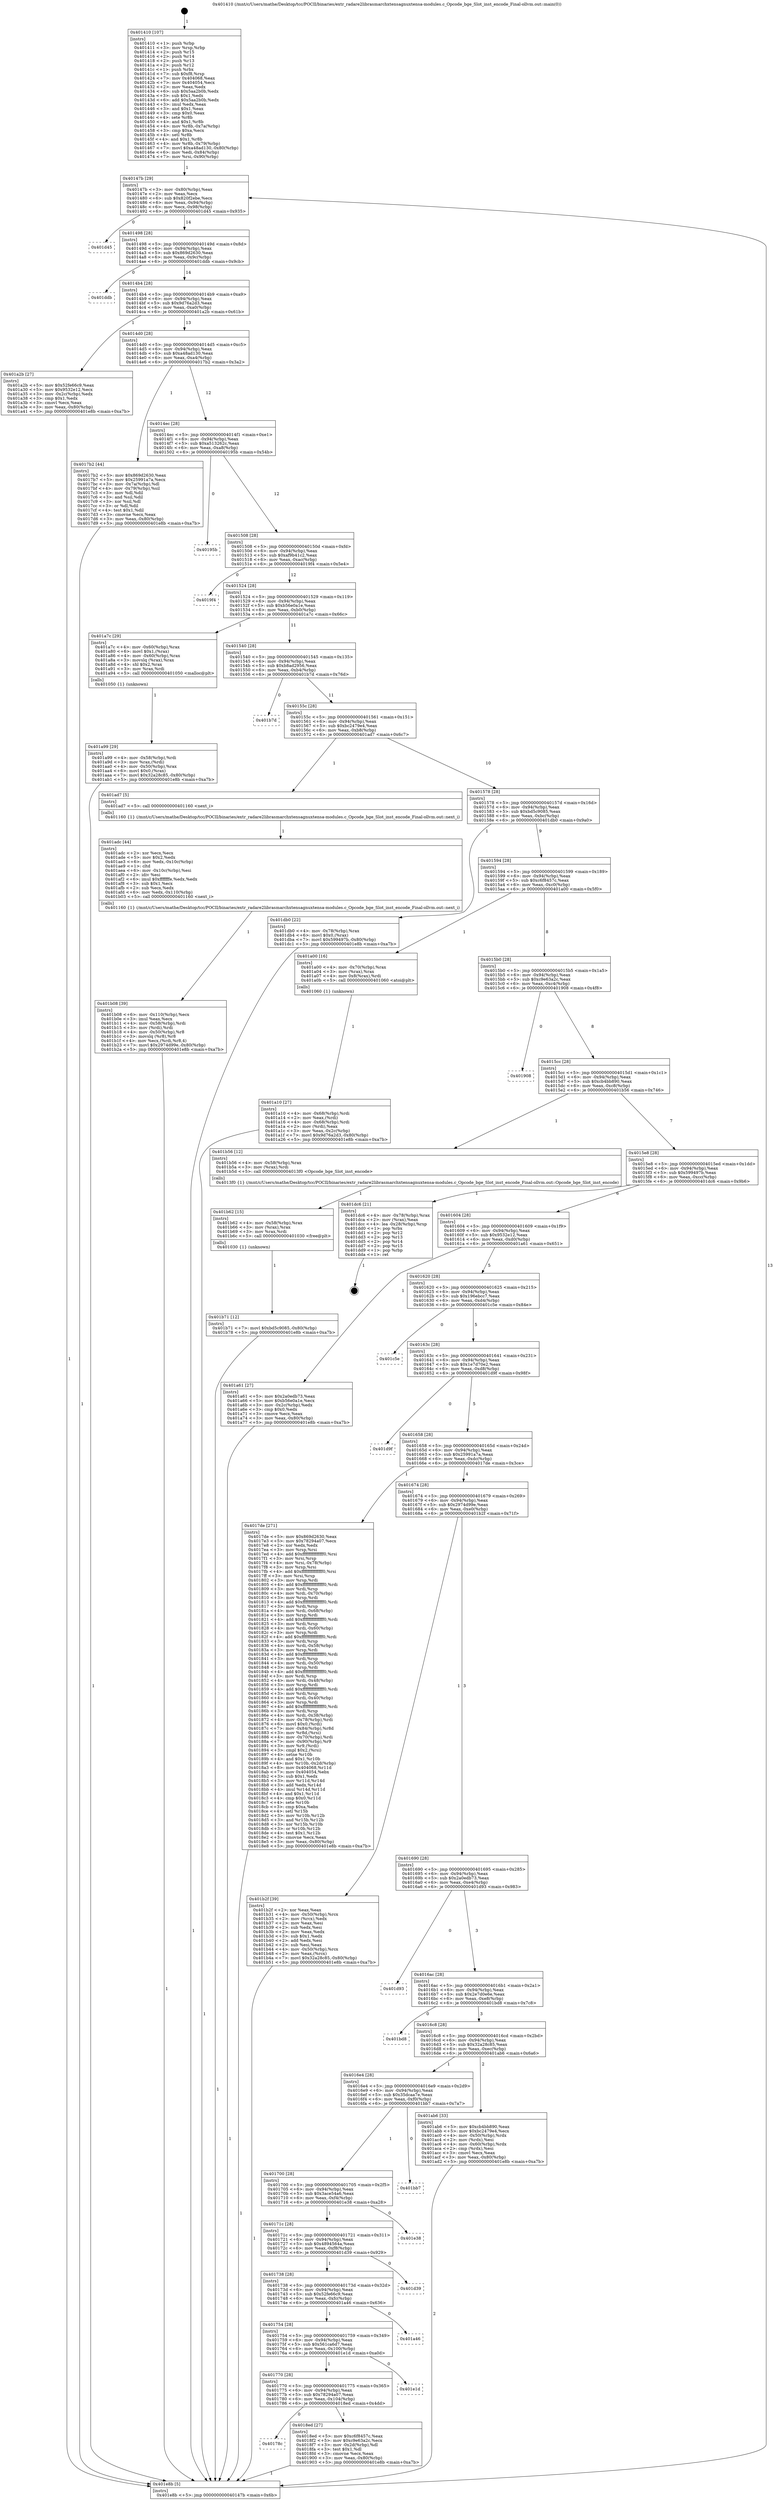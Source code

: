 digraph "0x401410" {
  label = "0x401410 (/mnt/c/Users/mathe/Desktop/tcc/POCII/binaries/extr_radare2librasmarchxtensagnuxtensa-modules.c_Opcode_bge_Slot_inst_encode_Final-ollvm.out::main(0))"
  labelloc = "t"
  node[shape=record]

  Entry [label="",width=0.3,height=0.3,shape=circle,fillcolor=black,style=filled]
  "0x40147b" [label="{
     0x40147b [29]\l
     | [instrs]\l
     &nbsp;&nbsp;0x40147b \<+3\>: mov -0x80(%rbp),%eax\l
     &nbsp;&nbsp;0x40147e \<+2\>: mov %eax,%ecx\l
     &nbsp;&nbsp;0x401480 \<+6\>: sub $0x820f2ebe,%ecx\l
     &nbsp;&nbsp;0x401486 \<+6\>: mov %eax,-0x94(%rbp)\l
     &nbsp;&nbsp;0x40148c \<+6\>: mov %ecx,-0x98(%rbp)\l
     &nbsp;&nbsp;0x401492 \<+6\>: je 0000000000401d45 \<main+0x935\>\l
  }"]
  "0x401d45" [label="{
     0x401d45\l
  }", style=dashed]
  "0x401498" [label="{
     0x401498 [28]\l
     | [instrs]\l
     &nbsp;&nbsp;0x401498 \<+5\>: jmp 000000000040149d \<main+0x8d\>\l
     &nbsp;&nbsp;0x40149d \<+6\>: mov -0x94(%rbp),%eax\l
     &nbsp;&nbsp;0x4014a3 \<+5\>: sub $0x869d2630,%eax\l
     &nbsp;&nbsp;0x4014a8 \<+6\>: mov %eax,-0x9c(%rbp)\l
     &nbsp;&nbsp;0x4014ae \<+6\>: je 0000000000401ddb \<main+0x9cb\>\l
  }"]
  Exit [label="",width=0.3,height=0.3,shape=circle,fillcolor=black,style=filled,peripheries=2]
  "0x401ddb" [label="{
     0x401ddb\l
  }", style=dashed]
  "0x4014b4" [label="{
     0x4014b4 [28]\l
     | [instrs]\l
     &nbsp;&nbsp;0x4014b4 \<+5\>: jmp 00000000004014b9 \<main+0xa9\>\l
     &nbsp;&nbsp;0x4014b9 \<+6\>: mov -0x94(%rbp),%eax\l
     &nbsp;&nbsp;0x4014bf \<+5\>: sub $0x9d76a2d3,%eax\l
     &nbsp;&nbsp;0x4014c4 \<+6\>: mov %eax,-0xa0(%rbp)\l
     &nbsp;&nbsp;0x4014ca \<+6\>: je 0000000000401a2b \<main+0x61b\>\l
  }"]
  "0x401b71" [label="{
     0x401b71 [12]\l
     | [instrs]\l
     &nbsp;&nbsp;0x401b71 \<+7\>: movl $0xbd5c9085,-0x80(%rbp)\l
     &nbsp;&nbsp;0x401b78 \<+5\>: jmp 0000000000401e8b \<main+0xa7b\>\l
  }"]
  "0x401a2b" [label="{
     0x401a2b [27]\l
     | [instrs]\l
     &nbsp;&nbsp;0x401a2b \<+5\>: mov $0x52fe66c9,%eax\l
     &nbsp;&nbsp;0x401a30 \<+5\>: mov $0x9532e12,%ecx\l
     &nbsp;&nbsp;0x401a35 \<+3\>: mov -0x2c(%rbp),%edx\l
     &nbsp;&nbsp;0x401a38 \<+3\>: cmp $0x1,%edx\l
     &nbsp;&nbsp;0x401a3b \<+3\>: cmovl %ecx,%eax\l
     &nbsp;&nbsp;0x401a3e \<+3\>: mov %eax,-0x80(%rbp)\l
     &nbsp;&nbsp;0x401a41 \<+5\>: jmp 0000000000401e8b \<main+0xa7b\>\l
  }"]
  "0x4014d0" [label="{
     0x4014d0 [28]\l
     | [instrs]\l
     &nbsp;&nbsp;0x4014d0 \<+5\>: jmp 00000000004014d5 \<main+0xc5\>\l
     &nbsp;&nbsp;0x4014d5 \<+6\>: mov -0x94(%rbp),%eax\l
     &nbsp;&nbsp;0x4014db \<+5\>: sub $0xa48ad130,%eax\l
     &nbsp;&nbsp;0x4014e0 \<+6\>: mov %eax,-0xa4(%rbp)\l
     &nbsp;&nbsp;0x4014e6 \<+6\>: je 00000000004017b2 \<main+0x3a2\>\l
  }"]
  "0x401b62" [label="{
     0x401b62 [15]\l
     | [instrs]\l
     &nbsp;&nbsp;0x401b62 \<+4\>: mov -0x58(%rbp),%rax\l
     &nbsp;&nbsp;0x401b66 \<+3\>: mov (%rax),%rax\l
     &nbsp;&nbsp;0x401b69 \<+3\>: mov %rax,%rdi\l
     &nbsp;&nbsp;0x401b6c \<+5\>: call 0000000000401030 \<free@plt\>\l
     | [calls]\l
     &nbsp;&nbsp;0x401030 \{1\} (unknown)\l
  }"]
  "0x4017b2" [label="{
     0x4017b2 [44]\l
     | [instrs]\l
     &nbsp;&nbsp;0x4017b2 \<+5\>: mov $0x869d2630,%eax\l
     &nbsp;&nbsp;0x4017b7 \<+5\>: mov $0x25991a7a,%ecx\l
     &nbsp;&nbsp;0x4017bc \<+3\>: mov -0x7a(%rbp),%dl\l
     &nbsp;&nbsp;0x4017bf \<+4\>: mov -0x79(%rbp),%sil\l
     &nbsp;&nbsp;0x4017c3 \<+3\>: mov %dl,%dil\l
     &nbsp;&nbsp;0x4017c6 \<+3\>: and %sil,%dil\l
     &nbsp;&nbsp;0x4017c9 \<+3\>: xor %sil,%dl\l
     &nbsp;&nbsp;0x4017cc \<+3\>: or %dl,%dil\l
     &nbsp;&nbsp;0x4017cf \<+4\>: test $0x1,%dil\l
     &nbsp;&nbsp;0x4017d3 \<+3\>: cmovne %ecx,%eax\l
     &nbsp;&nbsp;0x4017d6 \<+3\>: mov %eax,-0x80(%rbp)\l
     &nbsp;&nbsp;0x4017d9 \<+5\>: jmp 0000000000401e8b \<main+0xa7b\>\l
  }"]
  "0x4014ec" [label="{
     0x4014ec [28]\l
     | [instrs]\l
     &nbsp;&nbsp;0x4014ec \<+5\>: jmp 00000000004014f1 \<main+0xe1\>\l
     &nbsp;&nbsp;0x4014f1 \<+6\>: mov -0x94(%rbp),%eax\l
     &nbsp;&nbsp;0x4014f7 \<+5\>: sub $0xa513262c,%eax\l
     &nbsp;&nbsp;0x4014fc \<+6\>: mov %eax,-0xa8(%rbp)\l
     &nbsp;&nbsp;0x401502 \<+6\>: je 000000000040195b \<main+0x54b\>\l
  }"]
  "0x401e8b" [label="{
     0x401e8b [5]\l
     | [instrs]\l
     &nbsp;&nbsp;0x401e8b \<+5\>: jmp 000000000040147b \<main+0x6b\>\l
  }"]
  "0x401410" [label="{
     0x401410 [107]\l
     | [instrs]\l
     &nbsp;&nbsp;0x401410 \<+1\>: push %rbp\l
     &nbsp;&nbsp;0x401411 \<+3\>: mov %rsp,%rbp\l
     &nbsp;&nbsp;0x401414 \<+2\>: push %r15\l
     &nbsp;&nbsp;0x401416 \<+2\>: push %r14\l
     &nbsp;&nbsp;0x401418 \<+2\>: push %r13\l
     &nbsp;&nbsp;0x40141a \<+2\>: push %r12\l
     &nbsp;&nbsp;0x40141c \<+1\>: push %rbx\l
     &nbsp;&nbsp;0x40141d \<+7\>: sub $0xf8,%rsp\l
     &nbsp;&nbsp;0x401424 \<+7\>: mov 0x404068,%eax\l
     &nbsp;&nbsp;0x40142b \<+7\>: mov 0x404054,%ecx\l
     &nbsp;&nbsp;0x401432 \<+2\>: mov %eax,%edx\l
     &nbsp;&nbsp;0x401434 \<+6\>: sub $0x5aa2b0b,%edx\l
     &nbsp;&nbsp;0x40143a \<+3\>: sub $0x1,%edx\l
     &nbsp;&nbsp;0x40143d \<+6\>: add $0x5aa2b0b,%edx\l
     &nbsp;&nbsp;0x401443 \<+3\>: imul %edx,%eax\l
     &nbsp;&nbsp;0x401446 \<+3\>: and $0x1,%eax\l
     &nbsp;&nbsp;0x401449 \<+3\>: cmp $0x0,%eax\l
     &nbsp;&nbsp;0x40144c \<+4\>: sete %r8b\l
     &nbsp;&nbsp;0x401450 \<+4\>: and $0x1,%r8b\l
     &nbsp;&nbsp;0x401454 \<+4\>: mov %r8b,-0x7a(%rbp)\l
     &nbsp;&nbsp;0x401458 \<+3\>: cmp $0xa,%ecx\l
     &nbsp;&nbsp;0x40145b \<+4\>: setl %r8b\l
     &nbsp;&nbsp;0x40145f \<+4\>: and $0x1,%r8b\l
     &nbsp;&nbsp;0x401463 \<+4\>: mov %r8b,-0x79(%rbp)\l
     &nbsp;&nbsp;0x401467 \<+7\>: movl $0xa48ad130,-0x80(%rbp)\l
     &nbsp;&nbsp;0x40146e \<+6\>: mov %edi,-0x84(%rbp)\l
     &nbsp;&nbsp;0x401474 \<+7\>: mov %rsi,-0x90(%rbp)\l
  }"]
  "0x401b08" [label="{
     0x401b08 [39]\l
     | [instrs]\l
     &nbsp;&nbsp;0x401b08 \<+6\>: mov -0x110(%rbp),%ecx\l
     &nbsp;&nbsp;0x401b0e \<+3\>: imul %eax,%ecx\l
     &nbsp;&nbsp;0x401b11 \<+4\>: mov -0x58(%rbp),%rdi\l
     &nbsp;&nbsp;0x401b15 \<+3\>: mov (%rdi),%rdi\l
     &nbsp;&nbsp;0x401b18 \<+4\>: mov -0x50(%rbp),%r8\l
     &nbsp;&nbsp;0x401b1c \<+3\>: movslq (%r8),%r8\l
     &nbsp;&nbsp;0x401b1f \<+4\>: mov %ecx,(%rdi,%r8,4)\l
     &nbsp;&nbsp;0x401b23 \<+7\>: movl $0x2974d99e,-0x80(%rbp)\l
     &nbsp;&nbsp;0x401b2a \<+5\>: jmp 0000000000401e8b \<main+0xa7b\>\l
  }"]
  "0x40195b" [label="{
     0x40195b\l
  }", style=dashed]
  "0x401508" [label="{
     0x401508 [28]\l
     | [instrs]\l
     &nbsp;&nbsp;0x401508 \<+5\>: jmp 000000000040150d \<main+0xfd\>\l
     &nbsp;&nbsp;0x40150d \<+6\>: mov -0x94(%rbp),%eax\l
     &nbsp;&nbsp;0x401513 \<+5\>: sub $0xaf9b41c2,%eax\l
     &nbsp;&nbsp;0x401518 \<+6\>: mov %eax,-0xac(%rbp)\l
     &nbsp;&nbsp;0x40151e \<+6\>: je 00000000004019f4 \<main+0x5e4\>\l
  }"]
  "0x401adc" [label="{
     0x401adc [44]\l
     | [instrs]\l
     &nbsp;&nbsp;0x401adc \<+2\>: xor %ecx,%ecx\l
     &nbsp;&nbsp;0x401ade \<+5\>: mov $0x2,%edx\l
     &nbsp;&nbsp;0x401ae3 \<+6\>: mov %edx,-0x10c(%rbp)\l
     &nbsp;&nbsp;0x401ae9 \<+1\>: cltd\l
     &nbsp;&nbsp;0x401aea \<+6\>: mov -0x10c(%rbp),%esi\l
     &nbsp;&nbsp;0x401af0 \<+2\>: idiv %esi\l
     &nbsp;&nbsp;0x401af2 \<+6\>: imul $0xfffffffe,%edx,%edx\l
     &nbsp;&nbsp;0x401af8 \<+3\>: sub $0x1,%ecx\l
     &nbsp;&nbsp;0x401afb \<+2\>: sub %ecx,%edx\l
     &nbsp;&nbsp;0x401afd \<+6\>: mov %edx,-0x110(%rbp)\l
     &nbsp;&nbsp;0x401b03 \<+5\>: call 0000000000401160 \<next_i\>\l
     | [calls]\l
     &nbsp;&nbsp;0x401160 \{1\} (/mnt/c/Users/mathe/Desktop/tcc/POCII/binaries/extr_radare2librasmarchxtensagnuxtensa-modules.c_Opcode_bge_Slot_inst_encode_Final-ollvm.out::next_i)\l
  }"]
  "0x4019f4" [label="{
     0x4019f4\l
  }", style=dashed]
  "0x401524" [label="{
     0x401524 [28]\l
     | [instrs]\l
     &nbsp;&nbsp;0x401524 \<+5\>: jmp 0000000000401529 \<main+0x119\>\l
     &nbsp;&nbsp;0x401529 \<+6\>: mov -0x94(%rbp),%eax\l
     &nbsp;&nbsp;0x40152f \<+5\>: sub $0xb56e0a1e,%eax\l
     &nbsp;&nbsp;0x401534 \<+6\>: mov %eax,-0xb0(%rbp)\l
     &nbsp;&nbsp;0x40153a \<+6\>: je 0000000000401a7c \<main+0x66c\>\l
  }"]
  "0x401a99" [label="{
     0x401a99 [29]\l
     | [instrs]\l
     &nbsp;&nbsp;0x401a99 \<+4\>: mov -0x58(%rbp),%rdi\l
     &nbsp;&nbsp;0x401a9d \<+3\>: mov %rax,(%rdi)\l
     &nbsp;&nbsp;0x401aa0 \<+4\>: mov -0x50(%rbp),%rax\l
     &nbsp;&nbsp;0x401aa4 \<+6\>: movl $0x0,(%rax)\l
     &nbsp;&nbsp;0x401aaa \<+7\>: movl $0x32a28c85,-0x80(%rbp)\l
     &nbsp;&nbsp;0x401ab1 \<+5\>: jmp 0000000000401e8b \<main+0xa7b\>\l
  }"]
  "0x401a7c" [label="{
     0x401a7c [29]\l
     | [instrs]\l
     &nbsp;&nbsp;0x401a7c \<+4\>: mov -0x60(%rbp),%rax\l
     &nbsp;&nbsp;0x401a80 \<+6\>: movl $0x1,(%rax)\l
     &nbsp;&nbsp;0x401a86 \<+4\>: mov -0x60(%rbp),%rax\l
     &nbsp;&nbsp;0x401a8a \<+3\>: movslq (%rax),%rax\l
     &nbsp;&nbsp;0x401a8d \<+4\>: shl $0x2,%rax\l
     &nbsp;&nbsp;0x401a91 \<+3\>: mov %rax,%rdi\l
     &nbsp;&nbsp;0x401a94 \<+5\>: call 0000000000401050 \<malloc@plt\>\l
     | [calls]\l
     &nbsp;&nbsp;0x401050 \{1\} (unknown)\l
  }"]
  "0x401540" [label="{
     0x401540 [28]\l
     | [instrs]\l
     &nbsp;&nbsp;0x401540 \<+5\>: jmp 0000000000401545 \<main+0x135\>\l
     &nbsp;&nbsp;0x401545 \<+6\>: mov -0x94(%rbp),%eax\l
     &nbsp;&nbsp;0x40154b \<+5\>: sub $0xb8ad2956,%eax\l
     &nbsp;&nbsp;0x401550 \<+6\>: mov %eax,-0xb4(%rbp)\l
     &nbsp;&nbsp;0x401556 \<+6\>: je 0000000000401b7d \<main+0x76d\>\l
  }"]
  "0x401a10" [label="{
     0x401a10 [27]\l
     | [instrs]\l
     &nbsp;&nbsp;0x401a10 \<+4\>: mov -0x68(%rbp),%rdi\l
     &nbsp;&nbsp;0x401a14 \<+2\>: mov %eax,(%rdi)\l
     &nbsp;&nbsp;0x401a16 \<+4\>: mov -0x68(%rbp),%rdi\l
     &nbsp;&nbsp;0x401a1a \<+2\>: mov (%rdi),%eax\l
     &nbsp;&nbsp;0x401a1c \<+3\>: mov %eax,-0x2c(%rbp)\l
     &nbsp;&nbsp;0x401a1f \<+7\>: movl $0x9d76a2d3,-0x80(%rbp)\l
     &nbsp;&nbsp;0x401a26 \<+5\>: jmp 0000000000401e8b \<main+0xa7b\>\l
  }"]
  "0x401b7d" [label="{
     0x401b7d\l
  }", style=dashed]
  "0x40155c" [label="{
     0x40155c [28]\l
     | [instrs]\l
     &nbsp;&nbsp;0x40155c \<+5\>: jmp 0000000000401561 \<main+0x151\>\l
     &nbsp;&nbsp;0x401561 \<+6\>: mov -0x94(%rbp),%eax\l
     &nbsp;&nbsp;0x401567 \<+5\>: sub $0xbc2479e4,%eax\l
     &nbsp;&nbsp;0x40156c \<+6\>: mov %eax,-0xb8(%rbp)\l
     &nbsp;&nbsp;0x401572 \<+6\>: je 0000000000401ad7 \<main+0x6c7\>\l
  }"]
  "0x40178c" [label="{
     0x40178c\l
  }", style=dashed]
  "0x401ad7" [label="{
     0x401ad7 [5]\l
     | [instrs]\l
     &nbsp;&nbsp;0x401ad7 \<+5\>: call 0000000000401160 \<next_i\>\l
     | [calls]\l
     &nbsp;&nbsp;0x401160 \{1\} (/mnt/c/Users/mathe/Desktop/tcc/POCII/binaries/extr_radare2librasmarchxtensagnuxtensa-modules.c_Opcode_bge_Slot_inst_encode_Final-ollvm.out::next_i)\l
  }"]
  "0x401578" [label="{
     0x401578 [28]\l
     | [instrs]\l
     &nbsp;&nbsp;0x401578 \<+5\>: jmp 000000000040157d \<main+0x16d\>\l
     &nbsp;&nbsp;0x40157d \<+6\>: mov -0x94(%rbp),%eax\l
     &nbsp;&nbsp;0x401583 \<+5\>: sub $0xbd5c9085,%eax\l
     &nbsp;&nbsp;0x401588 \<+6\>: mov %eax,-0xbc(%rbp)\l
     &nbsp;&nbsp;0x40158e \<+6\>: je 0000000000401db0 \<main+0x9a0\>\l
  }"]
  "0x4018ed" [label="{
     0x4018ed [27]\l
     | [instrs]\l
     &nbsp;&nbsp;0x4018ed \<+5\>: mov $0xc6f8457c,%eax\l
     &nbsp;&nbsp;0x4018f2 \<+5\>: mov $0xc9e63a2c,%ecx\l
     &nbsp;&nbsp;0x4018f7 \<+3\>: mov -0x2d(%rbp),%dl\l
     &nbsp;&nbsp;0x4018fa \<+3\>: test $0x1,%dl\l
     &nbsp;&nbsp;0x4018fd \<+3\>: cmovne %ecx,%eax\l
     &nbsp;&nbsp;0x401900 \<+3\>: mov %eax,-0x80(%rbp)\l
     &nbsp;&nbsp;0x401903 \<+5\>: jmp 0000000000401e8b \<main+0xa7b\>\l
  }"]
  "0x401db0" [label="{
     0x401db0 [22]\l
     | [instrs]\l
     &nbsp;&nbsp;0x401db0 \<+4\>: mov -0x78(%rbp),%rax\l
     &nbsp;&nbsp;0x401db4 \<+6\>: movl $0x0,(%rax)\l
     &nbsp;&nbsp;0x401dba \<+7\>: movl $0x599497b,-0x80(%rbp)\l
     &nbsp;&nbsp;0x401dc1 \<+5\>: jmp 0000000000401e8b \<main+0xa7b\>\l
  }"]
  "0x401594" [label="{
     0x401594 [28]\l
     | [instrs]\l
     &nbsp;&nbsp;0x401594 \<+5\>: jmp 0000000000401599 \<main+0x189\>\l
     &nbsp;&nbsp;0x401599 \<+6\>: mov -0x94(%rbp),%eax\l
     &nbsp;&nbsp;0x40159f \<+5\>: sub $0xc6f8457c,%eax\l
     &nbsp;&nbsp;0x4015a4 \<+6\>: mov %eax,-0xc0(%rbp)\l
     &nbsp;&nbsp;0x4015aa \<+6\>: je 0000000000401a00 \<main+0x5f0\>\l
  }"]
  "0x401770" [label="{
     0x401770 [28]\l
     | [instrs]\l
     &nbsp;&nbsp;0x401770 \<+5\>: jmp 0000000000401775 \<main+0x365\>\l
     &nbsp;&nbsp;0x401775 \<+6\>: mov -0x94(%rbp),%eax\l
     &nbsp;&nbsp;0x40177b \<+5\>: sub $0x78294a07,%eax\l
     &nbsp;&nbsp;0x401780 \<+6\>: mov %eax,-0x104(%rbp)\l
     &nbsp;&nbsp;0x401786 \<+6\>: je 00000000004018ed \<main+0x4dd\>\l
  }"]
  "0x401a00" [label="{
     0x401a00 [16]\l
     | [instrs]\l
     &nbsp;&nbsp;0x401a00 \<+4\>: mov -0x70(%rbp),%rax\l
     &nbsp;&nbsp;0x401a04 \<+3\>: mov (%rax),%rax\l
     &nbsp;&nbsp;0x401a07 \<+4\>: mov 0x8(%rax),%rdi\l
     &nbsp;&nbsp;0x401a0b \<+5\>: call 0000000000401060 \<atoi@plt\>\l
     | [calls]\l
     &nbsp;&nbsp;0x401060 \{1\} (unknown)\l
  }"]
  "0x4015b0" [label="{
     0x4015b0 [28]\l
     | [instrs]\l
     &nbsp;&nbsp;0x4015b0 \<+5\>: jmp 00000000004015b5 \<main+0x1a5\>\l
     &nbsp;&nbsp;0x4015b5 \<+6\>: mov -0x94(%rbp),%eax\l
     &nbsp;&nbsp;0x4015bb \<+5\>: sub $0xc9e63a2c,%eax\l
     &nbsp;&nbsp;0x4015c0 \<+6\>: mov %eax,-0xc4(%rbp)\l
     &nbsp;&nbsp;0x4015c6 \<+6\>: je 0000000000401908 \<main+0x4f8\>\l
  }"]
  "0x401e1d" [label="{
     0x401e1d\l
  }", style=dashed]
  "0x401908" [label="{
     0x401908\l
  }", style=dashed]
  "0x4015cc" [label="{
     0x4015cc [28]\l
     | [instrs]\l
     &nbsp;&nbsp;0x4015cc \<+5\>: jmp 00000000004015d1 \<main+0x1c1\>\l
     &nbsp;&nbsp;0x4015d1 \<+6\>: mov -0x94(%rbp),%eax\l
     &nbsp;&nbsp;0x4015d7 \<+5\>: sub $0xcb4bb890,%eax\l
     &nbsp;&nbsp;0x4015dc \<+6\>: mov %eax,-0xc8(%rbp)\l
     &nbsp;&nbsp;0x4015e2 \<+6\>: je 0000000000401b56 \<main+0x746\>\l
  }"]
  "0x401754" [label="{
     0x401754 [28]\l
     | [instrs]\l
     &nbsp;&nbsp;0x401754 \<+5\>: jmp 0000000000401759 \<main+0x349\>\l
     &nbsp;&nbsp;0x401759 \<+6\>: mov -0x94(%rbp),%eax\l
     &nbsp;&nbsp;0x40175f \<+5\>: sub $0x561ca6d7,%eax\l
     &nbsp;&nbsp;0x401764 \<+6\>: mov %eax,-0x100(%rbp)\l
     &nbsp;&nbsp;0x40176a \<+6\>: je 0000000000401e1d \<main+0xa0d\>\l
  }"]
  "0x401b56" [label="{
     0x401b56 [12]\l
     | [instrs]\l
     &nbsp;&nbsp;0x401b56 \<+4\>: mov -0x58(%rbp),%rax\l
     &nbsp;&nbsp;0x401b5a \<+3\>: mov (%rax),%rdi\l
     &nbsp;&nbsp;0x401b5d \<+5\>: call 00000000004013f0 \<Opcode_bge_Slot_inst_encode\>\l
     | [calls]\l
     &nbsp;&nbsp;0x4013f0 \{1\} (/mnt/c/Users/mathe/Desktop/tcc/POCII/binaries/extr_radare2librasmarchxtensagnuxtensa-modules.c_Opcode_bge_Slot_inst_encode_Final-ollvm.out::Opcode_bge_Slot_inst_encode)\l
  }"]
  "0x4015e8" [label="{
     0x4015e8 [28]\l
     | [instrs]\l
     &nbsp;&nbsp;0x4015e8 \<+5\>: jmp 00000000004015ed \<main+0x1dd\>\l
     &nbsp;&nbsp;0x4015ed \<+6\>: mov -0x94(%rbp),%eax\l
     &nbsp;&nbsp;0x4015f3 \<+5\>: sub $0x599497b,%eax\l
     &nbsp;&nbsp;0x4015f8 \<+6\>: mov %eax,-0xcc(%rbp)\l
     &nbsp;&nbsp;0x4015fe \<+6\>: je 0000000000401dc6 \<main+0x9b6\>\l
  }"]
  "0x401a46" [label="{
     0x401a46\l
  }", style=dashed]
  "0x401dc6" [label="{
     0x401dc6 [21]\l
     | [instrs]\l
     &nbsp;&nbsp;0x401dc6 \<+4\>: mov -0x78(%rbp),%rax\l
     &nbsp;&nbsp;0x401dca \<+2\>: mov (%rax),%eax\l
     &nbsp;&nbsp;0x401dcc \<+4\>: lea -0x28(%rbp),%rsp\l
     &nbsp;&nbsp;0x401dd0 \<+1\>: pop %rbx\l
     &nbsp;&nbsp;0x401dd1 \<+2\>: pop %r12\l
     &nbsp;&nbsp;0x401dd3 \<+2\>: pop %r13\l
     &nbsp;&nbsp;0x401dd5 \<+2\>: pop %r14\l
     &nbsp;&nbsp;0x401dd7 \<+2\>: pop %r15\l
     &nbsp;&nbsp;0x401dd9 \<+1\>: pop %rbp\l
     &nbsp;&nbsp;0x401dda \<+1\>: ret\l
  }"]
  "0x401604" [label="{
     0x401604 [28]\l
     | [instrs]\l
     &nbsp;&nbsp;0x401604 \<+5\>: jmp 0000000000401609 \<main+0x1f9\>\l
     &nbsp;&nbsp;0x401609 \<+6\>: mov -0x94(%rbp),%eax\l
     &nbsp;&nbsp;0x40160f \<+5\>: sub $0x9532e12,%eax\l
     &nbsp;&nbsp;0x401614 \<+6\>: mov %eax,-0xd0(%rbp)\l
     &nbsp;&nbsp;0x40161a \<+6\>: je 0000000000401a61 \<main+0x651\>\l
  }"]
  "0x401738" [label="{
     0x401738 [28]\l
     | [instrs]\l
     &nbsp;&nbsp;0x401738 \<+5\>: jmp 000000000040173d \<main+0x32d\>\l
     &nbsp;&nbsp;0x40173d \<+6\>: mov -0x94(%rbp),%eax\l
     &nbsp;&nbsp;0x401743 \<+5\>: sub $0x52fe66c9,%eax\l
     &nbsp;&nbsp;0x401748 \<+6\>: mov %eax,-0xfc(%rbp)\l
     &nbsp;&nbsp;0x40174e \<+6\>: je 0000000000401a46 \<main+0x636\>\l
  }"]
  "0x401a61" [label="{
     0x401a61 [27]\l
     | [instrs]\l
     &nbsp;&nbsp;0x401a61 \<+5\>: mov $0x2a0edb73,%eax\l
     &nbsp;&nbsp;0x401a66 \<+5\>: mov $0xb56e0a1e,%ecx\l
     &nbsp;&nbsp;0x401a6b \<+3\>: mov -0x2c(%rbp),%edx\l
     &nbsp;&nbsp;0x401a6e \<+3\>: cmp $0x0,%edx\l
     &nbsp;&nbsp;0x401a71 \<+3\>: cmove %ecx,%eax\l
     &nbsp;&nbsp;0x401a74 \<+3\>: mov %eax,-0x80(%rbp)\l
     &nbsp;&nbsp;0x401a77 \<+5\>: jmp 0000000000401e8b \<main+0xa7b\>\l
  }"]
  "0x401620" [label="{
     0x401620 [28]\l
     | [instrs]\l
     &nbsp;&nbsp;0x401620 \<+5\>: jmp 0000000000401625 \<main+0x215\>\l
     &nbsp;&nbsp;0x401625 \<+6\>: mov -0x94(%rbp),%eax\l
     &nbsp;&nbsp;0x40162b \<+5\>: sub $0x196ebcc7,%eax\l
     &nbsp;&nbsp;0x401630 \<+6\>: mov %eax,-0xd4(%rbp)\l
     &nbsp;&nbsp;0x401636 \<+6\>: je 0000000000401c5e \<main+0x84e\>\l
  }"]
  "0x401d39" [label="{
     0x401d39\l
  }", style=dashed]
  "0x401c5e" [label="{
     0x401c5e\l
  }", style=dashed]
  "0x40163c" [label="{
     0x40163c [28]\l
     | [instrs]\l
     &nbsp;&nbsp;0x40163c \<+5\>: jmp 0000000000401641 \<main+0x231\>\l
     &nbsp;&nbsp;0x401641 \<+6\>: mov -0x94(%rbp),%eax\l
     &nbsp;&nbsp;0x401647 \<+5\>: sub $0x1e7d70e2,%eax\l
     &nbsp;&nbsp;0x40164c \<+6\>: mov %eax,-0xd8(%rbp)\l
     &nbsp;&nbsp;0x401652 \<+6\>: je 0000000000401d9f \<main+0x98f\>\l
  }"]
  "0x40171c" [label="{
     0x40171c [28]\l
     | [instrs]\l
     &nbsp;&nbsp;0x40171c \<+5\>: jmp 0000000000401721 \<main+0x311\>\l
     &nbsp;&nbsp;0x401721 \<+6\>: mov -0x94(%rbp),%eax\l
     &nbsp;&nbsp;0x401727 \<+5\>: sub $0x4894564a,%eax\l
     &nbsp;&nbsp;0x40172c \<+6\>: mov %eax,-0xf8(%rbp)\l
     &nbsp;&nbsp;0x401732 \<+6\>: je 0000000000401d39 \<main+0x929\>\l
  }"]
  "0x401d9f" [label="{
     0x401d9f\l
  }", style=dashed]
  "0x401658" [label="{
     0x401658 [28]\l
     | [instrs]\l
     &nbsp;&nbsp;0x401658 \<+5\>: jmp 000000000040165d \<main+0x24d\>\l
     &nbsp;&nbsp;0x40165d \<+6\>: mov -0x94(%rbp),%eax\l
     &nbsp;&nbsp;0x401663 \<+5\>: sub $0x25991a7a,%eax\l
     &nbsp;&nbsp;0x401668 \<+6\>: mov %eax,-0xdc(%rbp)\l
     &nbsp;&nbsp;0x40166e \<+6\>: je 00000000004017de \<main+0x3ce\>\l
  }"]
  "0x401e38" [label="{
     0x401e38\l
  }", style=dashed]
  "0x4017de" [label="{
     0x4017de [271]\l
     | [instrs]\l
     &nbsp;&nbsp;0x4017de \<+5\>: mov $0x869d2630,%eax\l
     &nbsp;&nbsp;0x4017e3 \<+5\>: mov $0x78294a07,%ecx\l
     &nbsp;&nbsp;0x4017e8 \<+2\>: xor %edx,%edx\l
     &nbsp;&nbsp;0x4017ea \<+3\>: mov %rsp,%rsi\l
     &nbsp;&nbsp;0x4017ed \<+4\>: add $0xfffffffffffffff0,%rsi\l
     &nbsp;&nbsp;0x4017f1 \<+3\>: mov %rsi,%rsp\l
     &nbsp;&nbsp;0x4017f4 \<+4\>: mov %rsi,-0x78(%rbp)\l
     &nbsp;&nbsp;0x4017f8 \<+3\>: mov %rsp,%rsi\l
     &nbsp;&nbsp;0x4017fb \<+4\>: add $0xfffffffffffffff0,%rsi\l
     &nbsp;&nbsp;0x4017ff \<+3\>: mov %rsi,%rsp\l
     &nbsp;&nbsp;0x401802 \<+3\>: mov %rsp,%rdi\l
     &nbsp;&nbsp;0x401805 \<+4\>: add $0xfffffffffffffff0,%rdi\l
     &nbsp;&nbsp;0x401809 \<+3\>: mov %rdi,%rsp\l
     &nbsp;&nbsp;0x40180c \<+4\>: mov %rdi,-0x70(%rbp)\l
     &nbsp;&nbsp;0x401810 \<+3\>: mov %rsp,%rdi\l
     &nbsp;&nbsp;0x401813 \<+4\>: add $0xfffffffffffffff0,%rdi\l
     &nbsp;&nbsp;0x401817 \<+3\>: mov %rdi,%rsp\l
     &nbsp;&nbsp;0x40181a \<+4\>: mov %rdi,-0x68(%rbp)\l
     &nbsp;&nbsp;0x40181e \<+3\>: mov %rsp,%rdi\l
     &nbsp;&nbsp;0x401821 \<+4\>: add $0xfffffffffffffff0,%rdi\l
     &nbsp;&nbsp;0x401825 \<+3\>: mov %rdi,%rsp\l
     &nbsp;&nbsp;0x401828 \<+4\>: mov %rdi,-0x60(%rbp)\l
     &nbsp;&nbsp;0x40182c \<+3\>: mov %rsp,%rdi\l
     &nbsp;&nbsp;0x40182f \<+4\>: add $0xfffffffffffffff0,%rdi\l
     &nbsp;&nbsp;0x401833 \<+3\>: mov %rdi,%rsp\l
     &nbsp;&nbsp;0x401836 \<+4\>: mov %rdi,-0x58(%rbp)\l
     &nbsp;&nbsp;0x40183a \<+3\>: mov %rsp,%rdi\l
     &nbsp;&nbsp;0x40183d \<+4\>: add $0xfffffffffffffff0,%rdi\l
     &nbsp;&nbsp;0x401841 \<+3\>: mov %rdi,%rsp\l
     &nbsp;&nbsp;0x401844 \<+4\>: mov %rdi,-0x50(%rbp)\l
     &nbsp;&nbsp;0x401848 \<+3\>: mov %rsp,%rdi\l
     &nbsp;&nbsp;0x40184b \<+4\>: add $0xfffffffffffffff0,%rdi\l
     &nbsp;&nbsp;0x40184f \<+3\>: mov %rdi,%rsp\l
     &nbsp;&nbsp;0x401852 \<+4\>: mov %rdi,-0x48(%rbp)\l
     &nbsp;&nbsp;0x401856 \<+3\>: mov %rsp,%rdi\l
     &nbsp;&nbsp;0x401859 \<+4\>: add $0xfffffffffffffff0,%rdi\l
     &nbsp;&nbsp;0x40185d \<+3\>: mov %rdi,%rsp\l
     &nbsp;&nbsp;0x401860 \<+4\>: mov %rdi,-0x40(%rbp)\l
     &nbsp;&nbsp;0x401864 \<+3\>: mov %rsp,%rdi\l
     &nbsp;&nbsp;0x401867 \<+4\>: add $0xfffffffffffffff0,%rdi\l
     &nbsp;&nbsp;0x40186b \<+3\>: mov %rdi,%rsp\l
     &nbsp;&nbsp;0x40186e \<+4\>: mov %rdi,-0x38(%rbp)\l
     &nbsp;&nbsp;0x401872 \<+4\>: mov -0x78(%rbp),%rdi\l
     &nbsp;&nbsp;0x401876 \<+6\>: movl $0x0,(%rdi)\l
     &nbsp;&nbsp;0x40187c \<+7\>: mov -0x84(%rbp),%r8d\l
     &nbsp;&nbsp;0x401883 \<+3\>: mov %r8d,(%rsi)\l
     &nbsp;&nbsp;0x401886 \<+4\>: mov -0x70(%rbp),%rdi\l
     &nbsp;&nbsp;0x40188a \<+7\>: mov -0x90(%rbp),%r9\l
     &nbsp;&nbsp;0x401891 \<+3\>: mov %r9,(%rdi)\l
     &nbsp;&nbsp;0x401894 \<+3\>: cmpl $0x2,(%rsi)\l
     &nbsp;&nbsp;0x401897 \<+4\>: setne %r10b\l
     &nbsp;&nbsp;0x40189b \<+4\>: and $0x1,%r10b\l
     &nbsp;&nbsp;0x40189f \<+4\>: mov %r10b,-0x2d(%rbp)\l
     &nbsp;&nbsp;0x4018a3 \<+8\>: mov 0x404068,%r11d\l
     &nbsp;&nbsp;0x4018ab \<+7\>: mov 0x404054,%ebx\l
     &nbsp;&nbsp;0x4018b2 \<+3\>: sub $0x1,%edx\l
     &nbsp;&nbsp;0x4018b5 \<+3\>: mov %r11d,%r14d\l
     &nbsp;&nbsp;0x4018b8 \<+3\>: add %edx,%r14d\l
     &nbsp;&nbsp;0x4018bb \<+4\>: imul %r14d,%r11d\l
     &nbsp;&nbsp;0x4018bf \<+4\>: and $0x1,%r11d\l
     &nbsp;&nbsp;0x4018c3 \<+4\>: cmp $0x0,%r11d\l
     &nbsp;&nbsp;0x4018c7 \<+4\>: sete %r10b\l
     &nbsp;&nbsp;0x4018cb \<+3\>: cmp $0xa,%ebx\l
     &nbsp;&nbsp;0x4018ce \<+4\>: setl %r15b\l
     &nbsp;&nbsp;0x4018d2 \<+3\>: mov %r10b,%r12b\l
     &nbsp;&nbsp;0x4018d5 \<+3\>: and %r15b,%r12b\l
     &nbsp;&nbsp;0x4018d8 \<+3\>: xor %r15b,%r10b\l
     &nbsp;&nbsp;0x4018db \<+3\>: or %r10b,%r12b\l
     &nbsp;&nbsp;0x4018de \<+4\>: test $0x1,%r12b\l
     &nbsp;&nbsp;0x4018e2 \<+3\>: cmovne %ecx,%eax\l
     &nbsp;&nbsp;0x4018e5 \<+3\>: mov %eax,-0x80(%rbp)\l
     &nbsp;&nbsp;0x4018e8 \<+5\>: jmp 0000000000401e8b \<main+0xa7b\>\l
  }"]
  "0x401674" [label="{
     0x401674 [28]\l
     | [instrs]\l
     &nbsp;&nbsp;0x401674 \<+5\>: jmp 0000000000401679 \<main+0x269\>\l
     &nbsp;&nbsp;0x401679 \<+6\>: mov -0x94(%rbp),%eax\l
     &nbsp;&nbsp;0x40167f \<+5\>: sub $0x2974d99e,%eax\l
     &nbsp;&nbsp;0x401684 \<+6\>: mov %eax,-0xe0(%rbp)\l
     &nbsp;&nbsp;0x40168a \<+6\>: je 0000000000401b2f \<main+0x71f\>\l
  }"]
  "0x401700" [label="{
     0x401700 [28]\l
     | [instrs]\l
     &nbsp;&nbsp;0x401700 \<+5\>: jmp 0000000000401705 \<main+0x2f5\>\l
     &nbsp;&nbsp;0x401705 \<+6\>: mov -0x94(%rbp),%eax\l
     &nbsp;&nbsp;0x40170b \<+5\>: sub $0x3ace54a6,%eax\l
     &nbsp;&nbsp;0x401710 \<+6\>: mov %eax,-0xf4(%rbp)\l
     &nbsp;&nbsp;0x401716 \<+6\>: je 0000000000401e38 \<main+0xa28\>\l
  }"]
  "0x401bb7" [label="{
     0x401bb7\l
  }", style=dashed]
  "0x401b2f" [label="{
     0x401b2f [39]\l
     | [instrs]\l
     &nbsp;&nbsp;0x401b2f \<+2\>: xor %eax,%eax\l
     &nbsp;&nbsp;0x401b31 \<+4\>: mov -0x50(%rbp),%rcx\l
     &nbsp;&nbsp;0x401b35 \<+2\>: mov (%rcx),%edx\l
     &nbsp;&nbsp;0x401b37 \<+2\>: mov %eax,%esi\l
     &nbsp;&nbsp;0x401b39 \<+2\>: sub %edx,%esi\l
     &nbsp;&nbsp;0x401b3b \<+2\>: mov %eax,%edx\l
     &nbsp;&nbsp;0x401b3d \<+3\>: sub $0x1,%edx\l
     &nbsp;&nbsp;0x401b40 \<+2\>: add %edx,%esi\l
     &nbsp;&nbsp;0x401b42 \<+2\>: sub %esi,%eax\l
     &nbsp;&nbsp;0x401b44 \<+4\>: mov -0x50(%rbp),%rcx\l
     &nbsp;&nbsp;0x401b48 \<+2\>: mov %eax,(%rcx)\l
     &nbsp;&nbsp;0x401b4a \<+7\>: movl $0x32a28c85,-0x80(%rbp)\l
     &nbsp;&nbsp;0x401b51 \<+5\>: jmp 0000000000401e8b \<main+0xa7b\>\l
  }"]
  "0x401690" [label="{
     0x401690 [28]\l
     | [instrs]\l
     &nbsp;&nbsp;0x401690 \<+5\>: jmp 0000000000401695 \<main+0x285\>\l
     &nbsp;&nbsp;0x401695 \<+6\>: mov -0x94(%rbp),%eax\l
     &nbsp;&nbsp;0x40169b \<+5\>: sub $0x2a0edb73,%eax\l
     &nbsp;&nbsp;0x4016a0 \<+6\>: mov %eax,-0xe4(%rbp)\l
     &nbsp;&nbsp;0x4016a6 \<+6\>: je 0000000000401d93 \<main+0x983\>\l
  }"]
  "0x4016e4" [label="{
     0x4016e4 [28]\l
     | [instrs]\l
     &nbsp;&nbsp;0x4016e4 \<+5\>: jmp 00000000004016e9 \<main+0x2d9\>\l
     &nbsp;&nbsp;0x4016e9 \<+6\>: mov -0x94(%rbp),%eax\l
     &nbsp;&nbsp;0x4016ef \<+5\>: sub $0x35dcaa7e,%eax\l
     &nbsp;&nbsp;0x4016f4 \<+6\>: mov %eax,-0xf0(%rbp)\l
     &nbsp;&nbsp;0x4016fa \<+6\>: je 0000000000401bb7 \<main+0x7a7\>\l
  }"]
  "0x401d93" [label="{
     0x401d93\l
  }", style=dashed]
  "0x4016ac" [label="{
     0x4016ac [28]\l
     | [instrs]\l
     &nbsp;&nbsp;0x4016ac \<+5\>: jmp 00000000004016b1 \<main+0x2a1\>\l
     &nbsp;&nbsp;0x4016b1 \<+6\>: mov -0x94(%rbp),%eax\l
     &nbsp;&nbsp;0x4016b7 \<+5\>: sub $0x2e7d0e6e,%eax\l
     &nbsp;&nbsp;0x4016bc \<+6\>: mov %eax,-0xe8(%rbp)\l
     &nbsp;&nbsp;0x4016c2 \<+6\>: je 0000000000401bd8 \<main+0x7c8\>\l
  }"]
  "0x401ab6" [label="{
     0x401ab6 [33]\l
     | [instrs]\l
     &nbsp;&nbsp;0x401ab6 \<+5\>: mov $0xcb4bb890,%eax\l
     &nbsp;&nbsp;0x401abb \<+5\>: mov $0xbc2479e4,%ecx\l
     &nbsp;&nbsp;0x401ac0 \<+4\>: mov -0x50(%rbp),%rdx\l
     &nbsp;&nbsp;0x401ac4 \<+2\>: mov (%rdx),%esi\l
     &nbsp;&nbsp;0x401ac6 \<+4\>: mov -0x60(%rbp),%rdx\l
     &nbsp;&nbsp;0x401aca \<+2\>: cmp (%rdx),%esi\l
     &nbsp;&nbsp;0x401acc \<+3\>: cmovl %ecx,%eax\l
     &nbsp;&nbsp;0x401acf \<+3\>: mov %eax,-0x80(%rbp)\l
     &nbsp;&nbsp;0x401ad2 \<+5\>: jmp 0000000000401e8b \<main+0xa7b\>\l
  }"]
  "0x401bd8" [label="{
     0x401bd8\l
  }", style=dashed]
  "0x4016c8" [label="{
     0x4016c8 [28]\l
     | [instrs]\l
     &nbsp;&nbsp;0x4016c8 \<+5\>: jmp 00000000004016cd \<main+0x2bd\>\l
     &nbsp;&nbsp;0x4016cd \<+6\>: mov -0x94(%rbp),%eax\l
     &nbsp;&nbsp;0x4016d3 \<+5\>: sub $0x32a28c85,%eax\l
     &nbsp;&nbsp;0x4016d8 \<+6\>: mov %eax,-0xec(%rbp)\l
     &nbsp;&nbsp;0x4016de \<+6\>: je 0000000000401ab6 \<main+0x6a6\>\l
  }"]
  Entry -> "0x401410" [label=" 1"]
  "0x40147b" -> "0x401d45" [label=" 0"]
  "0x40147b" -> "0x401498" [label=" 14"]
  "0x401dc6" -> Exit [label=" 1"]
  "0x401498" -> "0x401ddb" [label=" 0"]
  "0x401498" -> "0x4014b4" [label=" 14"]
  "0x401db0" -> "0x401e8b" [label=" 1"]
  "0x4014b4" -> "0x401a2b" [label=" 1"]
  "0x4014b4" -> "0x4014d0" [label=" 13"]
  "0x401b71" -> "0x401e8b" [label=" 1"]
  "0x4014d0" -> "0x4017b2" [label=" 1"]
  "0x4014d0" -> "0x4014ec" [label=" 12"]
  "0x4017b2" -> "0x401e8b" [label=" 1"]
  "0x401410" -> "0x40147b" [label=" 1"]
  "0x401e8b" -> "0x40147b" [label=" 13"]
  "0x401b62" -> "0x401b71" [label=" 1"]
  "0x4014ec" -> "0x40195b" [label=" 0"]
  "0x4014ec" -> "0x401508" [label=" 12"]
  "0x401b56" -> "0x401b62" [label=" 1"]
  "0x401508" -> "0x4019f4" [label=" 0"]
  "0x401508" -> "0x401524" [label=" 12"]
  "0x401b2f" -> "0x401e8b" [label=" 1"]
  "0x401524" -> "0x401a7c" [label=" 1"]
  "0x401524" -> "0x401540" [label=" 11"]
  "0x401b08" -> "0x401e8b" [label=" 1"]
  "0x401540" -> "0x401b7d" [label=" 0"]
  "0x401540" -> "0x40155c" [label=" 11"]
  "0x401adc" -> "0x401b08" [label=" 1"]
  "0x40155c" -> "0x401ad7" [label=" 1"]
  "0x40155c" -> "0x401578" [label=" 10"]
  "0x401ad7" -> "0x401adc" [label=" 1"]
  "0x401578" -> "0x401db0" [label=" 1"]
  "0x401578" -> "0x401594" [label=" 9"]
  "0x401ab6" -> "0x401e8b" [label=" 2"]
  "0x401594" -> "0x401a00" [label=" 1"]
  "0x401594" -> "0x4015b0" [label=" 8"]
  "0x401a7c" -> "0x401a99" [label=" 1"]
  "0x4015b0" -> "0x401908" [label=" 0"]
  "0x4015b0" -> "0x4015cc" [label=" 8"]
  "0x401a61" -> "0x401e8b" [label=" 1"]
  "0x4015cc" -> "0x401b56" [label=" 1"]
  "0x4015cc" -> "0x4015e8" [label=" 7"]
  "0x401a10" -> "0x401e8b" [label=" 1"]
  "0x4015e8" -> "0x401dc6" [label=" 1"]
  "0x4015e8" -> "0x401604" [label=" 6"]
  "0x401a00" -> "0x401a10" [label=" 1"]
  "0x401604" -> "0x401a61" [label=" 1"]
  "0x401604" -> "0x401620" [label=" 5"]
  "0x401770" -> "0x40178c" [label=" 0"]
  "0x401620" -> "0x401c5e" [label=" 0"]
  "0x401620" -> "0x40163c" [label=" 5"]
  "0x401770" -> "0x4018ed" [label=" 1"]
  "0x40163c" -> "0x401d9f" [label=" 0"]
  "0x40163c" -> "0x401658" [label=" 5"]
  "0x401754" -> "0x401770" [label=" 1"]
  "0x401658" -> "0x4017de" [label=" 1"]
  "0x401658" -> "0x401674" [label=" 4"]
  "0x401754" -> "0x401e1d" [label=" 0"]
  "0x4017de" -> "0x401e8b" [label=" 1"]
  "0x401738" -> "0x401754" [label=" 1"]
  "0x401674" -> "0x401b2f" [label=" 1"]
  "0x401674" -> "0x401690" [label=" 3"]
  "0x401738" -> "0x401a46" [label=" 0"]
  "0x401690" -> "0x401d93" [label=" 0"]
  "0x401690" -> "0x4016ac" [label=" 3"]
  "0x40171c" -> "0x401738" [label=" 1"]
  "0x4016ac" -> "0x401bd8" [label=" 0"]
  "0x4016ac" -> "0x4016c8" [label=" 3"]
  "0x40171c" -> "0x401d39" [label=" 0"]
  "0x4016c8" -> "0x401ab6" [label=" 2"]
  "0x4016c8" -> "0x4016e4" [label=" 1"]
  "0x4018ed" -> "0x401e8b" [label=" 1"]
  "0x4016e4" -> "0x401bb7" [label=" 0"]
  "0x4016e4" -> "0x401700" [label=" 1"]
  "0x401a2b" -> "0x401e8b" [label=" 1"]
  "0x401700" -> "0x401e38" [label=" 0"]
  "0x401700" -> "0x40171c" [label=" 1"]
  "0x401a99" -> "0x401e8b" [label=" 1"]
}
